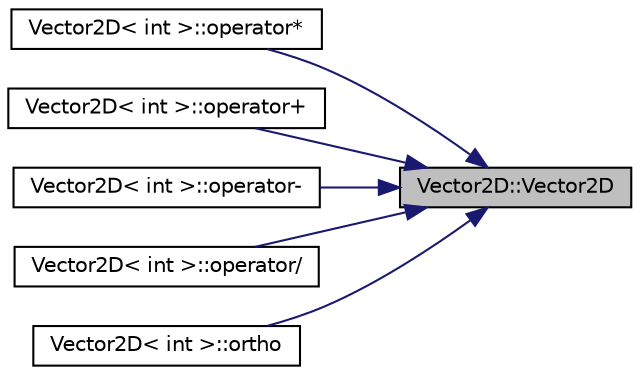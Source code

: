 digraph "Vector2D::Vector2D"
{
 // LATEX_PDF_SIZE
  edge [fontname="Helvetica",fontsize="10",labelfontname="Helvetica",labelfontsize="10"];
  node [fontname="Helvetica",fontsize="10",shape=record];
  rankdir="RL";
  Node1 [label="Vector2D::Vector2D",height=0.2,width=0.4,color="black", fillcolor="grey75", style="filled", fontcolor="black",tooltip=" "];
  Node1 -> Node2 [dir="back",color="midnightblue",fontsize="10",style="solid",fontname="Helvetica"];
  Node2 [label="Vector2D\< int \>::operator*",height=0.2,width=0.4,color="black", fillcolor="white", style="filled",URL="$class_vector2_d.html#a1fa8b6e179d84731a2d60fda152d9967",tooltip=" "];
  Node1 -> Node3 [dir="back",color="midnightblue",fontsize="10",style="solid",fontname="Helvetica"];
  Node3 [label="Vector2D\< int \>::operator+",height=0.2,width=0.4,color="black", fillcolor="white", style="filled",URL="$class_vector2_d.html#af0ab559c5c6bfe4e25db73f7f97c0d78",tooltip=" "];
  Node1 -> Node4 [dir="back",color="midnightblue",fontsize="10",style="solid",fontname="Helvetica"];
  Node4 [label="Vector2D\< int \>::operator-",height=0.2,width=0.4,color="black", fillcolor="white", style="filled",URL="$class_vector2_d.html#a50fa409917f2dc06aeb3fa2e0d78fcf6",tooltip=" "];
  Node1 -> Node5 [dir="back",color="midnightblue",fontsize="10",style="solid",fontname="Helvetica"];
  Node5 [label="Vector2D\< int \>::operator/",height=0.2,width=0.4,color="black", fillcolor="white", style="filled",URL="$class_vector2_d.html#aa2227856b57d5e730e34ada1b62bd65e",tooltip=" "];
  Node1 -> Node6 [dir="back",color="midnightblue",fontsize="10",style="solid",fontname="Helvetica"];
  Node6 [label="Vector2D\< int \>::ortho",height=0.2,width=0.4,color="black", fillcolor="white", style="filled",URL="$class_vector2_d.html#a3ae7dc4b3c3986d6b2f572ae129a1671",tooltip=" "];
}
